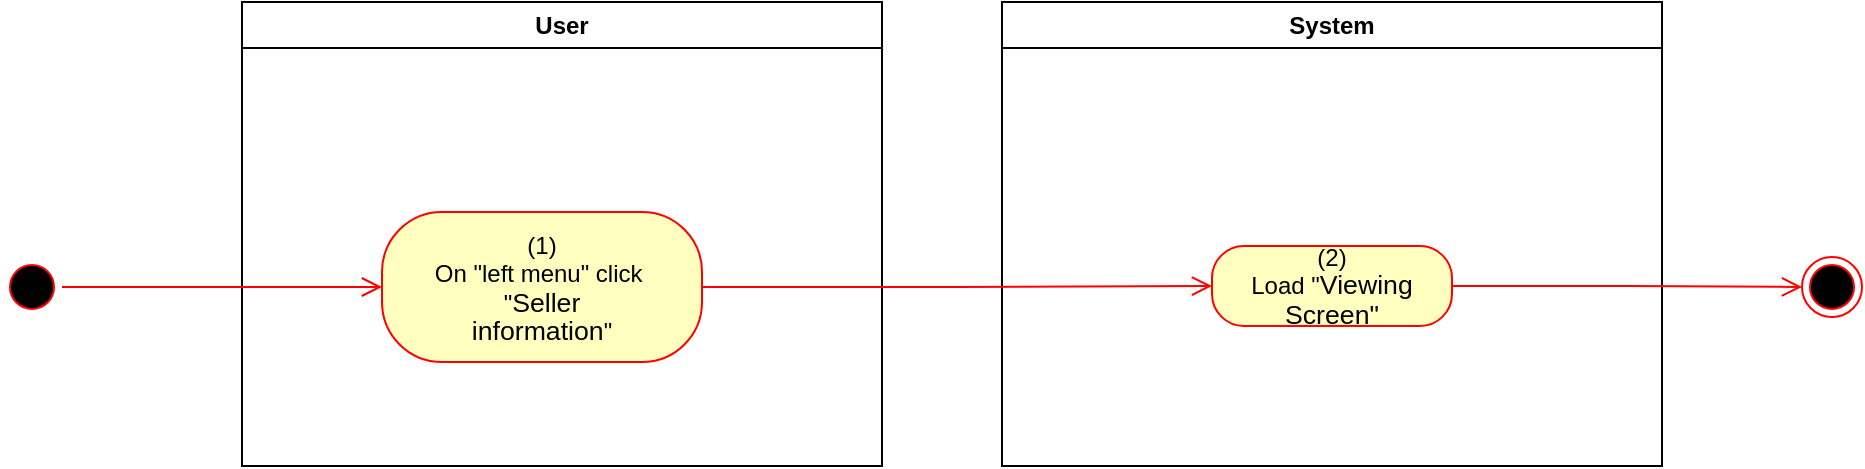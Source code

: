 <mxfile version="15.4.0" type="device"><diagram id="GDgwA3wvHwUNNS2QSFrz" name="Page-1"><mxGraphModel dx="1086" dy="806" grid="1" gridSize="10" guides="1" tooltips="1" connect="1" arrows="1" fold="1" page="1" pageScale="1" pageWidth="850" pageHeight="1100" math="0" shadow="0"><root><mxCell id="0"/><mxCell id="1" parent="0"/><mxCell id="Pslz4qnVWe3X1DZaSLWi-2" value="User" style="swimlane;whiteSpace=wrap" vertex="1" parent="1"><mxGeometry x="140" y="128" width="320" height="232" as="geometry"><mxRectangle x="120" y="128" width="60" height="23" as="alternateBounds"/></mxGeometry></mxCell><mxCell id="Pslz4qnVWe3X1DZaSLWi-3" value="&lt;span&gt;(1)&lt;/span&gt;&lt;br style=&quot;padding: 0px ; margin: 0px&quot;&gt;&lt;span&gt;On &quot;left menu&quot; click&amp;nbsp;&lt;/span&gt;&lt;br style=&quot;padding: 0px ; margin: 0px&quot;&gt;&lt;span&gt;&quot;&lt;/span&gt;&lt;span lang=&quot;EN-GB&quot; style=&quot;font-size: 10pt ; line-height: 107% ; font-family: &amp;#34;arial&amp;#34; , sans-serif&quot;&gt;Seller&lt;br/&gt;information&lt;/span&gt;&lt;span&gt;&quot;&lt;/span&gt;" style="rounded=1;whiteSpace=wrap;html=1;arcSize=40;fontColor=#000000;fillColor=#ffffc0;strokeColor=#ff0000;" vertex="1" parent="Pslz4qnVWe3X1DZaSLWi-2"><mxGeometry x="70" y="105" width="160" height="75" as="geometry"/></mxCell><mxCell id="Pslz4qnVWe3X1DZaSLWi-8" value="System" style="swimlane;whiteSpace=wrap;startSize=23;" vertex="1" parent="1"><mxGeometry x="520" y="128" width="330" height="232" as="geometry"/></mxCell><mxCell id="Pslz4qnVWe3X1DZaSLWi-9" value="(2)&lt;br&gt;Load &quot;&lt;span lang=&quot;EN-GB&quot; style=&quot;font-size: 10pt ; line-height: 107% ; font-family: &amp;#34;arial&amp;#34; , sans-serif&quot;&gt;Viewing&lt;br/&gt;Screen&quot;&lt;/span&gt;" style="rounded=1;whiteSpace=wrap;html=1;arcSize=40;fontColor=#000000;fillColor=#ffffc0;strokeColor=#ff0000;" vertex="1" parent="Pslz4qnVWe3X1DZaSLWi-8"><mxGeometry x="105" y="122" width="120" height="40" as="geometry"/></mxCell><mxCell id="Pslz4qnVWe3X1DZaSLWi-20" value="" style="ellipse;html=1;shape=startState;fillColor=#000000;strokeColor=#ff0000;" vertex="1" parent="1"><mxGeometry x="20" y="255.5" width="30" height="30" as="geometry"/></mxCell><mxCell id="Pslz4qnVWe3X1DZaSLWi-21" value="" style="edgeStyle=orthogonalEdgeStyle;html=1;verticalAlign=bottom;endArrow=open;endSize=8;strokeColor=#ff0000;rounded=0;entryX=0;entryY=0.5;entryDx=0;entryDy=0;" edge="1" parent="1" source="Pslz4qnVWe3X1DZaSLWi-20" target="Pslz4qnVWe3X1DZaSLWi-3"><mxGeometry relative="1" as="geometry"><mxPoint x="200" y="253" as="targetPoint"/></mxGeometry></mxCell><mxCell id="Pslz4qnVWe3X1DZaSLWi-22" value="" style="edgeStyle=orthogonalEdgeStyle;html=1;verticalAlign=bottom;endArrow=open;endSize=8;strokeColor=#ff0000;rounded=0;entryX=0;entryY=0.5;entryDx=0;entryDy=0;" edge="1" parent="1" source="Pslz4qnVWe3X1DZaSLWi-3" target="Pslz4qnVWe3X1DZaSLWi-9"><mxGeometry relative="1" as="geometry"><mxPoint x="600" y="271" as="targetPoint"/></mxGeometry></mxCell><mxCell id="Pslz4qnVWe3X1DZaSLWi-25" value="" style="ellipse;html=1;shape=endState;fillColor=#000000;strokeColor=#ff0000;" vertex="1" parent="1"><mxGeometry x="920" y="255.5" width="30" height="30" as="geometry"/></mxCell><mxCell id="Pslz4qnVWe3X1DZaSLWi-26" value="" style="edgeStyle=orthogonalEdgeStyle;html=1;verticalAlign=bottom;endArrow=open;endSize=8;strokeColor=#ff0000;rounded=0;exitX=1;exitY=0.5;exitDx=0;exitDy=0;entryX=0;entryY=0.5;entryDx=0;entryDy=0;" edge="1" parent="1" source="Pslz4qnVWe3X1DZaSLWi-9" target="Pslz4qnVWe3X1DZaSLWi-25"><mxGeometry relative="1" as="geometry"><mxPoint x="820" y="760" as="targetPoint"/><mxPoint x="850" y="785" as="sourcePoint"/></mxGeometry></mxCell></root></mxGraphModel></diagram></mxfile>
